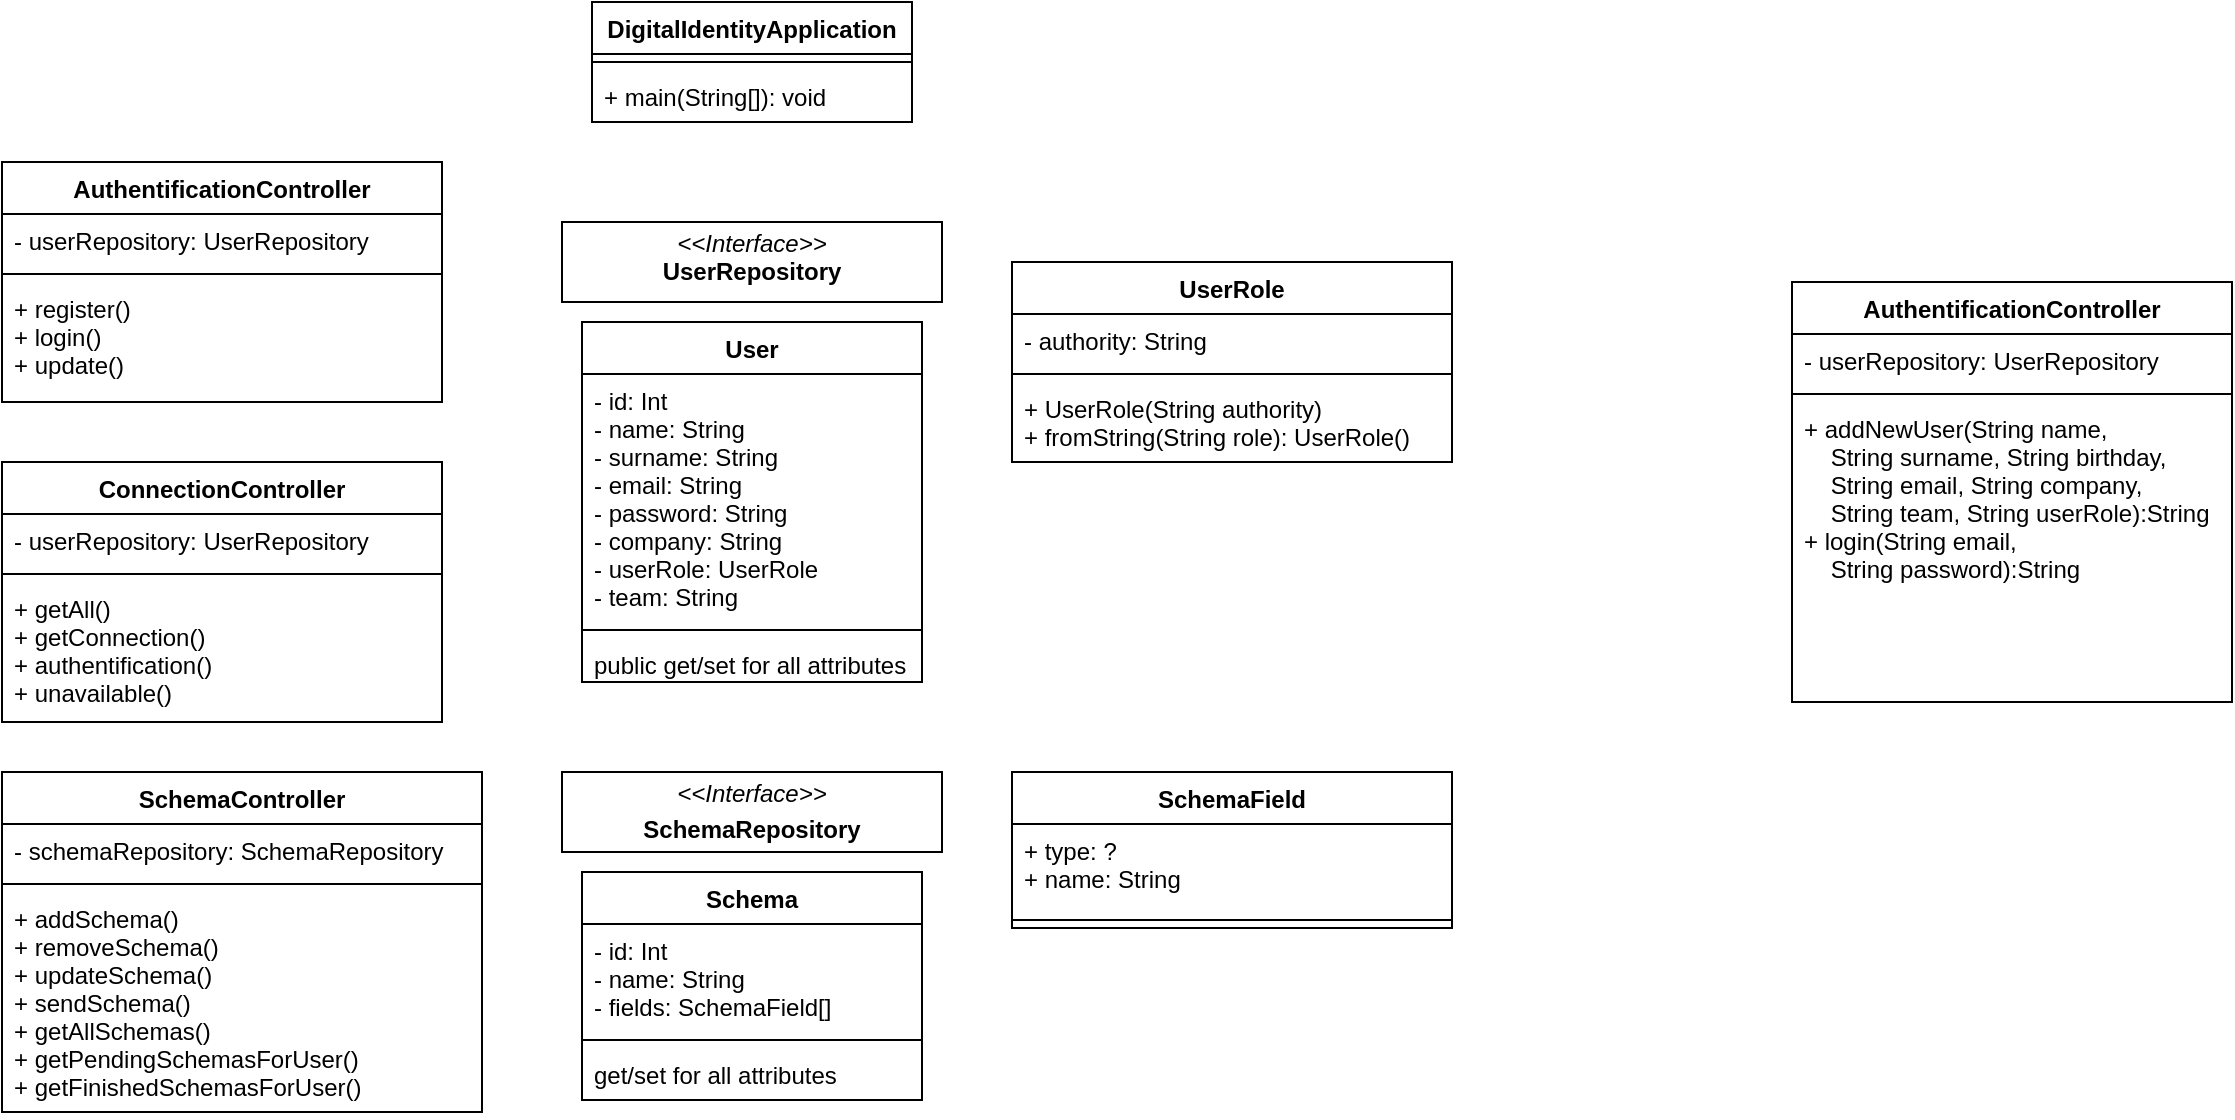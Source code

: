 <mxfile version="18.1.3" type="device"><diagram id="C5RBs43oDa-KdzZeNtuy" name="Page-1"><mxGraphModel dx="1422" dy="905" grid="1" gridSize="10" guides="1" tooltips="1" connect="1" arrows="1" fold="1" page="1" pageScale="1" pageWidth="827" pageHeight="1169" math="0" shadow="0"><root><mxCell id="WIyWlLk6GJQsqaUBKTNV-0"/><mxCell id="WIyWlLk6GJQsqaUBKTNV-1" parent="WIyWlLk6GJQsqaUBKTNV-0"/><mxCell id="gSj6B6sP5ELEfm5BZmkN-4" value="DigitalIdentityApplication" style="swimlane;fontStyle=1;align=center;verticalAlign=top;childLayout=stackLayout;horizontal=1;startSize=26;horizontalStack=0;resizeParent=1;resizeParentMax=0;resizeLast=0;collapsible=1;marginBottom=0;" parent="WIyWlLk6GJQsqaUBKTNV-1" vertex="1"><mxGeometry x="320" y="30" width="160" height="60" as="geometry"/></mxCell><mxCell id="gSj6B6sP5ELEfm5BZmkN-6" value="" style="line;strokeWidth=1;fillColor=none;align=left;verticalAlign=middle;spacingTop=-1;spacingLeft=3;spacingRight=3;rotatable=0;labelPosition=right;points=[];portConstraint=eastwest;" parent="gSj6B6sP5ELEfm5BZmkN-4" vertex="1"><mxGeometry y="26" width="160" height="8" as="geometry"/></mxCell><mxCell id="gSj6B6sP5ELEfm5BZmkN-7" value="+ main(String[]): void" style="text;strokeColor=none;fillColor=none;align=left;verticalAlign=top;spacingLeft=4;spacingRight=4;overflow=hidden;rotatable=0;points=[[0,0.5],[1,0.5]];portConstraint=eastwest;" parent="gSj6B6sP5ELEfm5BZmkN-4" vertex="1"><mxGeometry y="34" width="160" height="26" as="geometry"/></mxCell><mxCell id="N2hNdd3jBxfEb-9sSBss-23" value="AuthentificationController" style="swimlane;fontStyle=1;align=center;verticalAlign=top;childLayout=stackLayout;horizontal=1;startSize=26;horizontalStack=0;resizeParent=1;resizeParentMax=0;resizeLast=0;collapsible=1;marginBottom=0;" parent="WIyWlLk6GJQsqaUBKTNV-1" vertex="1"><mxGeometry x="25" y="110" width="220" height="120" as="geometry"/></mxCell><mxCell id="N2hNdd3jBxfEb-9sSBss-24" value="- userRepository: UserRepository" style="text;strokeColor=none;fillColor=none;align=left;verticalAlign=top;spacingLeft=4;spacingRight=4;overflow=hidden;rotatable=0;points=[[0,0.5],[1,0.5]];portConstraint=eastwest;" parent="N2hNdd3jBxfEb-9sSBss-23" vertex="1"><mxGeometry y="26" width="220" height="26" as="geometry"/></mxCell><mxCell id="N2hNdd3jBxfEb-9sSBss-25" value="" style="line;strokeWidth=1;fillColor=none;align=left;verticalAlign=middle;spacingTop=-1;spacingLeft=3;spacingRight=3;rotatable=0;labelPosition=right;points=[];portConstraint=eastwest;" parent="N2hNdd3jBxfEb-9sSBss-23" vertex="1"><mxGeometry y="52" width="220" height="8" as="geometry"/></mxCell><mxCell id="N2hNdd3jBxfEb-9sSBss-26" value="+ register() &#10;+ login()&#10;+ update()&#10;&#10;" style="text;strokeColor=none;fillColor=none;align=left;verticalAlign=top;spacingLeft=4;spacingRight=4;overflow=hidden;rotatable=0;points=[[0,0.5],[1,0.5]];portConstraint=eastwest;" parent="N2hNdd3jBxfEb-9sSBss-23" vertex="1"><mxGeometry y="60" width="220" height="60" as="geometry"/></mxCell><mxCell id="N2hNdd3jBxfEb-9sSBss-27" value="&lt;p style=&quot;margin:0px;margin-top:4px;text-align:center;&quot;&gt;&lt;i&gt;&amp;lt;&amp;lt;Interface&amp;gt;&amp;gt;&lt;/i&gt;&lt;br&gt;&lt;b&gt;UserRepository&lt;/b&gt;&lt;/p&gt;&lt;p style=&quot;margin:0px;margin-left:4px;&quot;&gt;&lt;br&gt;&lt;/p&gt;&lt;p style=&quot;margin:0px;margin-left:4px;&quot;&gt;&lt;br&gt;&lt;/p&gt;" style="verticalAlign=top;align=left;overflow=fill;fontSize=12;fontFamily=Helvetica;html=1;" parent="WIyWlLk6GJQsqaUBKTNV-1" vertex="1"><mxGeometry x="305" y="140" width="190" height="40" as="geometry"/></mxCell><mxCell id="N2hNdd3jBxfEb-9sSBss-28" value="User" style="swimlane;fontStyle=1;align=center;verticalAlign=top;childLayout=stackLayout;horizontal=1;startSize=26;horizontalStack=0;resizeParent=1;resizeParentMax=0;resizeLast=0;collapsible=1;marginBottom=0;" parent="WIyWlLk6GJQsqaUBKTNV-1" vertex="1"><mxGeometry x="315" y="190" width="170" height="180" as="geometry"/></mxCell><mxCell id="N2hNdd3jBxfEb-9sSBss-29" value="- id: Int&#10;- name: String&#10;- surname: String&#10;- email: String&#10;- password: String&#10;- company: String&#10;- userRole: UserRole&#10;- team: String" style="text;strokeColor=none;fillColor=none;align=left;verticalAlign=top;spacingLeft=4;spacingRight=4;overflow=hidden;rotatable=0;points=[[0,0.5],[1,0.5]];portConstraint=eastwest;" parent="N2hNdd3jBxfEb-9sSBss-28" vertex="1"><mxGeometry y="26" width="170" height="124" as="geometry"/></mxCell><mxCell id="N2hNdd3jBxfEb-9sSBss-30" value="" style="line;strokeWidth=1;fillColor=none;align=left;verticalAlign=middle;spacingTop=-1;spacingLeft=3;spacingRight=3;rotatable=0;labelPosition=right;points=[];portConstraint=eastwest;" parent="N2hNdd3jBxfEb-9sSBss-28" vertex="1"><mxGeometry y="150" width="170" height="8" as="geometry"/></mxCell><mxCell id="N2hNdd3jBxfEb-9sSBss-31" value="public get/set for all attributes" style="text;strokeColor=none;fillColor=none;align=left;verticalAlign=top;spacingLeft=4;spacingRight=4;overflow=hidden;rotatable=0;points=[[0,0.5],[1,0.5]];portConstraint=eastwest;" parent="N2hNdd3jBxfEb-9sSBss-28" vertex="1"><mxGeometry y="158" width="170" height="22" as="geometry"/></mxCell><mxCell id="N2hNdd3jBxfEb-9sSBss-32" value="UserRole" style="swimlane;fontStyle=1;align=center;verticalAlign=top;childLayout=stackLayout;horizontal=1;startSize=26;horizontalStack=0;resizeParent=1;resizeParentMax=0;resizeLast=0;collapsible=1;marginBottom=0;" parent="WIyWlLk6GJQsqaUBKTNV-1" vertex="1"><mxGeometry x="530" y="160" width="220" height="100" as="geometry"/></mxCell><mxCell id="N2hNdd3jBxfEb-9sSBss-33" value="- authority: String" style="text;strokeColor=none;fillColor=none;align=left;verticalAlign=top;spacingLeft=4;spacingRight=4;overflow=hidden;rotatable=0;points=[[0,0.5],[1,0.5]];portConstraint=eastwest;" parent="N2hNdd3jBxfEb-9sSBss-32" vertex="1"><mxGeometry y="26" width="220" height="26" as="geometry"/></mxCell><mxCell id="N2hNdd3jBxfEb-9sSBss-34" value="" style="line;strokeWidth=1;fillColor=none;align=left;verticalAlign=middle;spacingTop=-1;spacingLeft=3;spacingRight=3;rotatable=0;labelPosition=right;points=[];portConstraint=eastwest;" parent="N2hNdd3jBxfEb-9sSBss-32" vertex="1"><mxGeometry y="52" width="220" height="8" as="geometry"/></mxCell><mxCell id="N2hNdd3jBxfEb-9sSBss-35" value="+ UserRole(String authority)&#10;+ fromString(String role): UserRole()" style="text;strokeColor=none;fillColor=none;align=left;verticalAlign=top;spacingLeft=4;spacingRight=4;overflow=hidden;rotatable=0;points=[[0,0.5],[1,0.5]];portConstraint=eastwest;" parent="N2hNdd3jBxfEb-9sSBss-32" vertex="1"><mxGeometry y="60" width="220" height="40" as="geometry"/></mxCell><mxCell id="AgtmQGLxVPT1i-Xtmiu1-1" value="&lt;p style=&quot;margin:0px;margin-top:4px;text-align:center;&quot;&gt;&lt;i&gt;&amp;lt;&amp;lt;Interface&amp;gt;&amp;gt;&lt;/i&gt;&lt;/p&gt;&lt;p style=&quot;margin:0px;margin-top:4px;text-align:center;&quot;&gt;&lt;b&gt;SchemaRepository&lt;/b&gt;&lt;/p&gt;" style="verticalAlign=top;align=left;overflow=fill;fontSize=12;fontFamily=Helvetica;html=1;" parent="WIyWlLk6GJQsqaUBKTNV-1" vertex="1"><mxGeometry x="305" y="415" width="190" height="40" as="geometry"/></mxCell><mxCell id="AgtmQGLxVPT1i-Xtmiu1-2" value="Schema" style="swimlane;fontStyle=1;align=center;verticalAlign=top;childLayout=stackLayout;horizontal=1;startSize=26;horizontalStack=0;resizeParent=1;resizeParentMax=0;resizeLast=0;collapsible=1;marginBottom=0;" parent="WIyWlLk6GJQsqaUBKTNV-1" vertex="1"><mxGeometry x="315" y="465" width="170" height="114" as="geometry"/></mxCell><mxCell id="AgtmQGLxVPT1i-Xtmiu1-3" value="- id: Int&#10;- name: String&#10;- fields: SchemaField[]" style="text;strokeColor=none;fillColor=none;align=left;verticalAlign=top;spacingLeft=4;spacingRight=4;overflow=hidden;rotatable=0;points=[[0,0.5],[1,0.5]];portConstraint=eastwest;" parent="AgtmQGLxVPT1i-Xtmiu1-2" vertex="1"><mxGeometry y="26" width="170" height="54" as="geometry"/></mxCell><mxCell id="AgtmQGLxVPT1i-Xtmiu1-4" value="" style="line;strokeWidth=1;fillColor=none;align=left;verticalAlign=middle;spacingTop=-1;spacingLeft=3;spacingRight=3;rotatable=0;labelPosition=right;points=[];portConstraint=eastwest;" parent="AgtmQGLxVPT1i-Xtmiu1-2" vertex="1"><mxGeometry y="80" width="170" height="8" as="geometry"/></mxCell><mxCell id="AgtmQGLxVPT1i-Xtmiu1-5" value="get/set for all attributes" style="text;strokeColor=none;fillColor=none;align=left;verticalAlign=top;spacingLeft=4;spacingRight=4;overflow=hidden;rotatable=0;points=[[0,0.5],[1,0.5]];portConstraint=eastwest;" parent="AgtmQGLxVPT1i-Xtmiu1-2" vertex="1"><mxGeometry y="88" width="170" height="26" as="geometry"/></mxCell><mxCell id="AgtmQGLxVPT1i-Xtmiu1-6" value="SchemaField" style="swimlane;fontStyle=1;align=center;verticalAlign=top;childLayout=stackLayout;horizontal=1;startSize=26;horizontalStack=0;resizeParent=1;resizeParentMax=0;resizeLast=0;collapsible=1;marginBottom=0;" parent="WIyWlLk6GJQsqaUBKTNV-1" vertex="1"><mxGeometry x="530" y="415" width="220" height="78" as="geometry"/></mxCell><mxCell id="AgtmQGLxVPT1i-Xtmiu1-7" value="+ type: ?&#10;+ name: String" style="text;strokeColor=none;fillColor=none;align=left;verticalAlign=top;spacingLeft=4;spacingRight=4;overflow=hidden;rotatable=0;points=[[0,0.5],[1,0.5]];portConstraint=eastwest;" parent="AgtmQGLxVPT1i-Xtmiu1-6" vertex="1"><mxGeometry y="26" width="220" height="44" as="geometry"/></mxCell><mxCell id="AgtmQGLxVPT1i-Xtmiu1-8" value="" style="line;strokeWidth=1;fillColor=none;align=left;verticalAlign=middle;spacingTop=-1;spacingLeft=3;spacingRight=3;rotatable=0;labelPosition=right;points=[];portConstraint=eastwest;" parent="AgtmQGLxVPT1i-Xtmiu1-6" vertex="1"><mxGeometry y="70" width="220" height="8" as="geometry"/></mxCell><mxCell id="AgtmQGLxVPT1i-Xtmiu1-10" value="SchemaController" style="swimlane;fontStyle=1;align=center;verticalAlign=top;childLayout=stackLayout;horizontal=1;startSize=26;horizontalStack=0;resizeParent=1;resizeParentMax=0;resizeLast=0;collapsible=1;marginBottom=0;" parent="WIyWlLk6GJQsqaUBKTNV-1" vertex="1"><mxGeometry x="25" y="415" width="240" height="170" as="geometry"/></mxCell><mxCell id="AgtmQGLxVPT1i-Xtmiu1-11" value="- schemaRepository: SchemaRepository" style="text;strokeColor=none;fillColor=none;align=left;verticalAlign=top;spacingLeft=4;spacingRight=4;overflow=hidden;rotatable=0;points=[[0,0.5],[1,0.5]];portConstraint=eastwest;" parent="AgtmQGLxVPT1i-Xtmiu1-10" vertex="1"><mxGeometry y="26" width="240" height="26" as="geometry"/></mxCell><mxCell id="AgtmQGLxVPT1i-Xtmiu1-12" value="" style="line;strokeWidth=1;fillColor=none;align=left;verticalAlign=middle;spacingTop=-1;spacingLeft=3;spacingRight=3;rotatable=0;labelPosition=right;points=[];portConstraint=eastwest;" parent="AgtmQGLxVPT1i-Xtmiu1-10" vertex="1"><mxGeometry y="52" width="240" height="8" as="geometry"/></mxCell><mxCell id="AgtmQGLxVPT1i-Xtmiu1-13" value="+ addSchema()&#10;+ removeSchema()&#10;+ updateSchema()&#10;+ sendSchema()&#10;+ getAllSchemas()&#10;+ getPendingSchemasForUser()&#10;+ getFinishedSchemasForUser()&#10;" style="text;strokeColor=none;fillColor=none;align=left;verticalAlign=top;spacingLeft=4;spacingRight=4;overflow=hidden;rotatable=0;points=[[0,0.5],[1,0.5]];portConstraint=eastwest;" parent="AgtmQGLxVPT1i-Xtmiu1-10" vertex="1"><mxGeometry y="60" width="240" height="110" as="geometry"/></mxCell><mxCell id="AgtmQGLxVPT1i-Xtmiu1-15" value="AuthentificationController" style="swimlane;fontStyle=1;align=center;verticalAlign=top;childLayout=stackLayout;horizontal=1;startSize=26;horizontalStack=0;resizeParent=1;resizeParentMax=0;resizeLast=0;collapsible=1;marginBottom=0;" parent="WIyWlLk6GJQsqaUBKTNV-1" vertex="1"><mxGeometry x="920" y="170" width="220" height="210" as="geometry"/></mxCell><mxCell id="AgtmQGLxVPT1i-Xtmiu1-16" value="- userRepository: UserRepository" style="text;strokeColor=none;fillColor=none;align=left;verticalAlign=top;spacingLeft=4;spacingRight=4;overflow=hidden;rotatable=0;points=[[0,0.5],[1,0.5]];portConstraint=eastwest;" parent="AgtmQGLxVPT1i-Xtmiu1-15" vertex="1"><mxGeometry y="26" width="220" height="26" as="geometry"/></mxCell><mxCell id="AgtmQGLxVPT1i-Xtmiu1-17" value="" style="line;strokeWidth=1;fillColor=none;align=left;verticalAlign=middle;spacingTop=-1;spacingLeft=3;spacingRight=3;rotatable=0;labelPosition=right;points=[];portConstraint=eastwest;" parent="AgtmQGLxVPT1i-Xtmiu1-15" vertex="1"><mxGeometry y="52" width="220" height="8" as="geometry"/></mxCell><mxCell id="AgtmQGLxVPT1i-Xtmiu1-18" value="+ addNewUser(String name,&#10;    String surname, String birthday,&#10;    String email, String company,&#10;    String team, String userRole):String&#10;+ login(String email,&#10;    String password):String&#10;&#10;" style="text;strokeColor=none;fillColor=none;align=left;verticalAlign=top;spacingLeft=4;spacingRight=4;overflow=hidden;rotatable=0;points=[[0,0.5],[1,0.5]];portConstraint=eastwest;" parent="AgtmQGLxVPT1i-Xtmiu1-15" vertex="1"><mxGeometry y="60" width="220" height="150" as="geometry"/></mxCell><mxCell id="EC-rTaI82fHh5BxS-PhK-0" value="ConnectionController" style="swimlane;fontStyle=1;align=center;verticalAlign=top;childLayout=stackLayout;horizontal=1;startSize=26;horizontalStack=0;resizeParent=1;resizeParentMax=0;resizeLast=0;collapsible=1;marginBottom=0;" vertex="1" parent="WIyWlLk6GJQsqaUBKTNV-1"><mxGeometry x="25" y="260" width="220" height="130" as="geometry"/></mxCell><mxCell id="EC-rTaI82fHh5BxS-PhK-1" value="- userRepository: UserRepository" style="text;strokeColor=none;fillColor=none;align=left;verticalAlign=top;spacingLeft=4;spacingRight=4;overflow=hidden;rotatable=0;points=[[0,0.5],[1,0.5]];portConstraint=eastwest;" vertex="1" parent="EC-rTaI82fHh5BxS-PhK-0"><mxGeometry y="26" width="220" height="26" as="geometry"/></mxCell><mxCell id="EC-rTaI82fHh5BxS-PhK-2" value="" style="line;strokeWidth=1;fillColor=none;align=left;verticalAlign=middle;spacingTop=-1;spacingLeft=3;spacingRight=3;rotatable=0;labelPosition=right;points=[];portConstraint=eastwest;" vertex="1" parent="EC-rTaI82fHh5BxS-PhK-0"><mxGeometry y="52" width="220" height="8" as="geometry"/></mxCell><mxCell id="EC-rTaI82fHh5BxS-PhK-3" value="+ getAll() &#10;+ getConnection()&#10;+ authentification()&#10;+ unavailable()&#10;" style="text;strokeColor=none;fillColor=none;align=left;verticalAlign=top;spacingLeft=4;spacingRight=4;overflow=hidden;rotatable=0;points=[[0,0.5],[1,0.5]];portConstraint=eastwest;" vertex="1" parent="EC-rTaI82fHh5BxS-PhK-0"><mxGeometry y="60" width="220" height="70" as="geometry"/></mxCell></root></mxGraphModel></diagram></mxfile>
